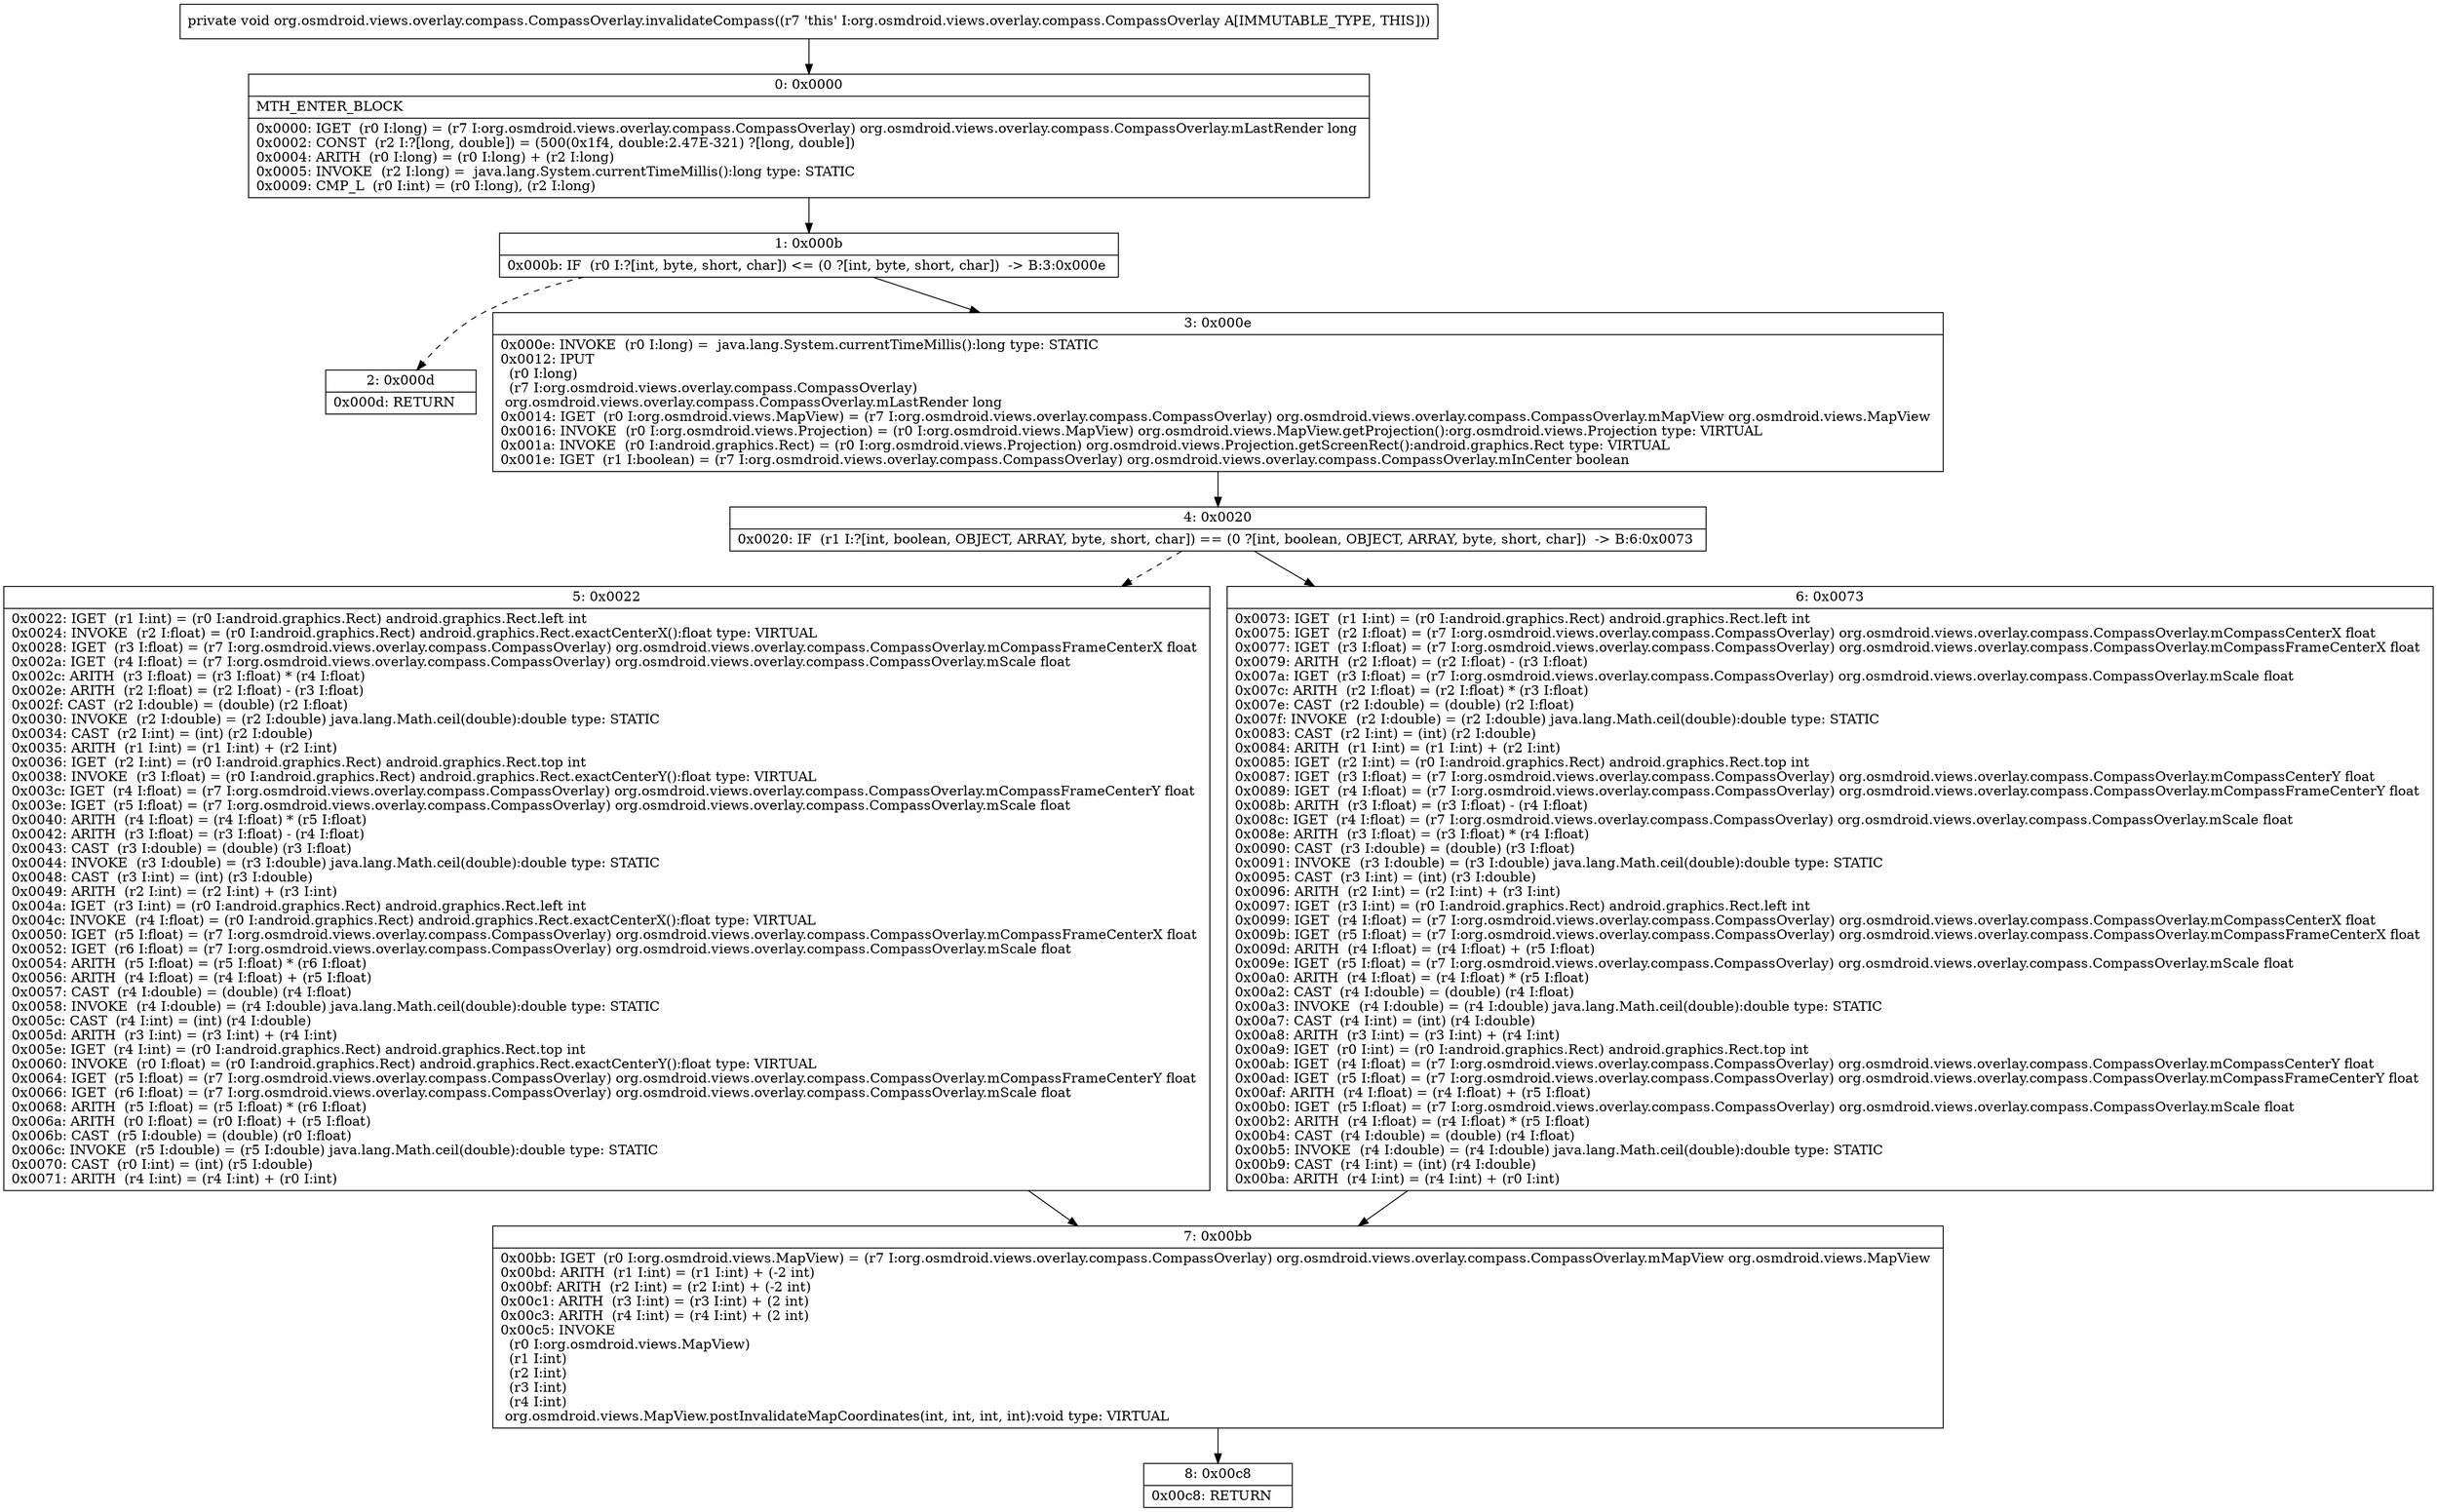 digraph "CFG fororg.osmdroid.views.overlay.compass.CompassOverlay.invalidateCompass()V" {
Node_0 [shape=record,label="{0\:\ 0x0000|MTH_ENTER_BLOCK\l|0x0000: IGET  (r0 I:long) = (r7 I:org.osmdroid.views.overlay.compass.CompassOverlay) org.osmdroid.views.overlay.compass.CompassOverlay.mLastRender long \l0x0002: CONST  (r2 I:?[long, double]) = (500(0x1f4, double:2.47E\-321) ?[long, double]) \l0x0004: ARITH  (r0 I:long) = (r0 I:long) + (r2 I:long) \l0x0005: INVOKE  (r2 I:long) =  java.lang.System.currentTimeMillis():long type: STATIC \l0x0009: CMP_L  (r0 I:int) = (r0 I:long), (r2 I:long) \l}"];
Node_1 [shape=record,label="{1\:\ 0x000b|0x000b: IF  (r0 I:?[int, byte, short, char]) \<= (0 ?[int, byte, short, char])  \-\> B:3:0x000e \l}"];
Node_2 [shape=record,label="{2\:\ 0x000d|0x000d: RETURN   \l}"];
Node_3 [shape=record,label="{3\:\ 0x000e|0x000e: INVOKE  (r0 I:long) =  java.lang.System.currentTimeMillis():long type: STATIC \l0x0012: IPUT  \l  (r0 I:long)\l  (r7 I:org.osmdroid.views.overlay.compass.CompassOverlay)\l org.osmdroid.views.overlay.compass.CompassOverlay.mLastRender long \l0x0014: IGET  (r0 I:org.osmdroid.views.MapView) = (r7 I:org.osmdroid.views.overlay.compass.CompassOverlay) org.osmdroid.views.overlay.compass.CompassOverlay.mMapView org.osmdroid.views.MapView \l0x0016: INVOKE  (r0 I:org.osmdroid.views.Projection) = (r0 I:org.osmdroid.views.MapView) org.osmdroid.views.MapView.getProjection():org.osmdroid.views.Projection type: VIRTUAL \l0x001a: INVOKE  (r0 I:android.graphics.Rect) = (r0 I:org.osmdroid.views.Projection) org.osmdroid.views.Projection.getScreenRect():android.graphics.Rect type: VIRTUAL \l0x001e: IGET  (r1 I:boolean) = (r7 I:org.osmdroid.views.overlay.compass.CompassOverlay) org.osmdroid.views.overlay.compass.CompassOverlay.mInCenter boolean \l}"];
Node_4 [shape=record,label="{4\:\ 0x0020|0x0020: IF  (r1 I:?[int, boolean, OBJECT, ARRAY, byte, short, char]) == (0 ?[int, boolean, OBJECT, ARRAY, byte, short, char])  \-\> B:6:0x0073 \l}"];
Node_5 [shape=record,label="{5\:\ 0x0022|0x0022: IGET  (r1 I:int) = (r0 I:android.graphics.Rect) android.graphics.Rect.left int \l0x0024: INVOKE  (r2 I:float) = (r0 I:android.graphics.Rect) android.graphics.Rect.exactCenterX():float type: VIRTUAL \l0x0028: IGET  (r3 I:float) = (r7 I:org.osmdroid.views.overlay.compass.CompassOverlay) org.osmdroid.views.overlay.compass.CompassOverlay.mCompassFrameCenterX float \l0x002a: IGET  (r4 I:float) = (r7 I:org.osmdroid.views.overlay.compass.CompassOverlay) org.osmdroid.views.overlay.compass.CompassOverlay.mScale float \l0x002c: ARITH  (r3 I:float) = (r3 I:float) * (r4 I:float) \l0x002e: ARITH  (r2 I:float) = (r2 I:float) \- (r3 I:float) \l0x002f: CAST  (r2 I:double) = (double) (r2 I:float) \l0x0030: INVOKE  (r2 I:double) = (r2 I:double) java.lang.Math.ceil(double):double type: STATIC \l0x0034: CAST  (r2 I:int) = (int) (r2 I:double) \l0x0035: ARITH  (r1 I:int) = (r1 I:int) + (r2 I:int) \l0x0036: IGET  (r2 I:int) = (r0 I:android.graphics.Rect) android.graphics.Rect.top int \l0x0038: INVOKE  (r3 I:float) = (r0 I:android.graphics.Rect) android.graphics.Rect.exactCenterY():float type: VIRTUAL \l0x003c: IGET  (r4 I:float) = (r7 I:org.osmdroid.views.overlay.compass.CompassOverlay) org.osmdroid.views.overlay.compass.CompassOverlay.mCompassFrameCenterY float \l0x003e: IGET  (r5 I:float) = (r7 I:org.osmdroid.views.overlay.compass.CompassOverlay) org.osmdroid.views.overlay.compass.CompassOverlay.mScale float \l0x0040: ARITH  (r4 I:float) = (r4 I:float) * (r5 I:float) \l0x0042: ARITH  (r3 I:float) = (r3 I:float) \- (r4 I:float) \l0x0043: CAST  (r3 I:double) = (double) (r3 I:float) \l0x0044: INVOKE  (r3 I:double) = (r3 I:double) java.lang.Math.ceil(double):double type: STATIC \l0x0048: CAST  (r3 I:int) = (int) (r3 I:double) \l0x0049: ARITH  (r2 I:int) = (r2 I:int) + (r3 I:int) \l0x004a: IGET  (r3 I:int) = (r0 I:android.graphics.Rect) android.graphics.Rect.left int \l0x004c: INVOKE  (r4 I:float) = (r0 I:android.graphics.Rect) android.graphics.Rect.exactCenterX():float type: VIRTUAL \l0x0050: IGET  (r5 I:float) = (r7 I:org.osmdroid.views.overlay.compass.CompassOverlay) org.osmdroid.views.overlay.compass.CompassOverlay.mCompassFrameCenterX float \l0x0052: IGET  (r6 I:float) = (r7 I:org.osmdroid.views.overlay.compass.CompassOverlay) org.osmdroid.views.overlay.compass.CompassOverlay.mScale float \l0x0054: ARITH  (r5 I:float) = (r5 I:float) * (r6 I:float) \l0x0056: ARITH  (r4 I:float) = (r4 I:float) + (r5 I:float) \l0x0057: CAST  (r4 I:double) = (double) (r4 I:float) \l0x0058: INVOKE  (r4 I:double) = (r4 I:double) java.lang.Math.ceil(double):double type: STATIC \l0x005c: CAST  (r4 I:int) = (int) (r4 I:double) \l0x005d: ARITH  (r3 I:int) = (r3 I:int) + (r4 I:int) \l0x005e: IGET  (r4 I:int) = (r0 I:android.graphics.Rect) android.graphics.Rect.top int \l0x0060: INVOKE  (r0 I:float) = (r0 I:android.graphics.Rect) android.graphics.Rect.exactCenterY():float type: VIRTUAL \l0x0064: IGET  (r5 I:float) = (r7 I:org.osmdroid.views.overlay.compass.CompassOverlay) org.osmdroid.views.overlay.compass.CompassOverlay.mCompassFrameCenterY float \l0x0066: IGET  (r6 I:float) = (r7 I:org.osmdroid.views.overlay.compass.CompassOverlay) org.osmdroid.views.overlay.compass.CompassOverlay.mScale float \l0x0068: ARITH  (r5 I:float) = (r5 I:float) * (r6 I:float) \l0x006a: ARITH  (r0 I:float) = (r0 I:float) + (r5 I:float) \l0x006b: CAST  (r5 I:double) = (double) (r0 I:float) \l0x006c: INVOKE  (r5 I:double) = (r5 I:double) java.lang.Math.ceil(double):double type: STATIC \l0x0070: CAST  (r0 I:int) = (int) (r5 I:double) \l0x0071: ARITH  (r4 I:int) = (r4 I:int) + (r0 I:int) \l}"];
Node_6 [shape=record,label="{6\:\ 0x0073|0x0073: IGET  (r1 I:int) = (r0 I:android.graphics.Rect) android.graphics.Rect.left int \l0x0075: IGET  (r2 I:float) = (r7 I:org.osmdroid.views.overlay.compass.CompassOverlay) org.osmdroid.views.overlay.compass.CompassOverlay.mCompassCenterX float \l0x0077: IGET  (r3 I:float) = (r7 I:org.osmdroid.views.overlay.compass.CompassOverlay) org.osmdroid.views.overlay.compass.CompassOverlay.mCompassFrameCenterX float \l0x0079: ARITH  (r2 I:float) = (r2 I:float) \- (r3 I:float) \l0x007a: IGET  (r3 I:float) = (r7 I:org.osmdroid.views.overlay.compass.CompassOverlay) org.osmdroid.views.overlay.compass.CompassOverlay.mScale float \l0x007c: ARITH  (r2 I:float) = (r2 I:float) * (r3 I:float) \l0x007e: CAST  (r2 I:double) = (double) (r2 I:float) \l0x007f: INVOKE  (r2 I:double) = (r2 I:double) java.lang.Math.ceil(double):double type: STATIC \l0x0083: CAST  (r2 I:int) = (int) (r2 I:double) \l0x0084: ARITH  (r1 I:int) = (r1 I:int) + (r2 I:int) \l0x0085: IGET  (r2 I:int) = (r0 I:android.graphics.Rect) android.graphics.Rect.top int \l0x0087: IGET  (r3 I:float) = (r7 I:org.osmdroid.views.overlay.compass.CompassOverlay) org.osmdroid.views.overlay.compass.CompassOverlay.mCompassCenterY float \l0x0089: IGET  (r4 I:float) = (r7 I:org.osmdroid.views.overlay.compass.CompassOverlay) org.osmdroid.views.overlay.compass.CompassOverlay.mCompassFrameCenterY float \l0x008b: ARITH  (r3 I:float) = (r3 I:float) \- (r4 I:float) \l0x008c: IGET  (r4 I:float) = (r7 I:org.osmdroid.views.overlay.compass.CompassOverlay) org.osmdroid.views.overlay.compass.CompassOverlay.mScale float \l0x008e: ARITH  (r3 I:float) = (r3 I:float) * (r4 I:float) \l0x0090: CAST  (r3 I:double) = (double) (r3 I:float) \l0x0091: INVOKE  (r3 I:double) = (r3 I:double) java.lang.Math.ceil(double):double type: STATIC \l0x0095: CAST  (r3 I:int) = (int) (r3 I:double) \l0x0096: ARITH  (r2 I:int) = (r2 I:int) + (r3 I:int) \l0x0097: IGET  (r3 I:int) = (r0 I:android.graphics.Rect) android.graphics.Rect.left int \l0x0099: IGET  (r4 I:float) = (r7 I:org.osmdroid.views.overlay.compass.CompassOverlay) org.osmdroid.views.overlay.compass.CompassOverlay.mCompassCenterX float \l0x009b: IGET  (r5 I:float) = (r7 I:org.osmdroid.views.overlay.compass.CompassOverlay) org.osmdroid.views.overlay.compass.CompassOverlay.mCompassFrameCenterX float \l0x009d: ARITH  (r4 I:float) = (r4 I:float) + (r5 I:float) \l0x009e: IGET  (r5 I:float) = (r7 I:org.osmdroid.views.overlay.compass.CompassOverlay) org.osmdroid.views.overlay.compass.CompassOverlay.mScale float \l0x00a0: ARITH  (r4 I:float) = (r4 I:float) * (r5 I:float) \l0x00a2: CAST  (r4 I:double) = (double) (r4 I:float) \l0x00a3: INVOKE  (r4 I:double) = (r4 I:double) java.lang.Math.ceil(double):double type: STATIC \l0x00a7: CAST  (r4 I:int) = (int) (r4 I:double) \l0x00a8: ARITH  (r3 I:int) = (r3 I:int) + (r4 I:int) \l0x00a9: IGET  (r0 I:int) = (r0 I:android.graphics.Rect) android.graphics.Rect.top int \l0x00ab: IGET  (r4 I:float) = (r7 I:org.osmdroid.views.overlay.compass.CompassOverlay) org.osmdroid.views.overlay.compass.CompassOverlay.mCompassCenterY float \l0x00ad: IGET  (r5 I:float) = (r7 I:org.osmdroid.views.overlay.compass.CompassOverlay) org.osmdroid.views.overlay.compass.CompassOverlay.mCompassFrameCenterY float \l0x00af: ARITH  (r4 I:float) = (r4 I:float) + (r5 I:float) \l0x00b0: IGET  (r5 I:float) = (r7 I:org.osmdroid.views.overlay.compass.CompassOverlay) org.osmdroid.views.overlay.compass.CompassOverlay.mScale float \l0x00b2: ARITH  (r4 I:float) = (r4 I:float) * (r5 I:float) \l0x00b4: CAST  (r4 I:double) = (double) (r4 I:float) \l0x00b5: INVOKE  (r4 I:double) = (r4 I:double) java.lang.Math.ceil(double):double type: STATIC \l0x00b9: CAST  (r4 I:int) = (int) (r4 I:double) \l0x00ba: ARITH  (r4 I:int) = (r4 I:int) + (r0 I:int) \l}"];
Node_7 [shape=record,label="{7\:\ 0x00bb|0x00bb: IGET  (r0 I:org.osmdroid.views.MapView) = (r7 I:org.osmdroid.views.overlay.compass.CompassOverlay) org.osmdroid.views.overlay.compass.CompassOverlay.mMapView org.osmdroid.views.MapView \l0x00bd: ARITH  (r1 I:int) = (r1 I:int) + (\-2 int) \l0x00bf: ARITH  (r2 I:int) = (r2 I:int) + (\-2 int) \l0x00c1: ARITH  (r3 I:int) = (r3 I:int) + (2 int) \l0x00c3: ARITH  (r4 I:int) = (r4 I:int) + (2 int) \l0x00c5: INVOKE  \l  (r0 I:org.osmdroid.views.MapView)\l  (r1 I:int)\l  (r2 I:int)\l  (r3 I:int)\l  (r4 I:int)\l org.osmdroid.views.MapView.postInvalidateMapCoordinates(int, int, int, int):void type: VIRTUAL \l}"];
Node_8 [shape=record,label="{8\:\ 0x00c8|0x00c8: RETURN   \l}"];
MethodNode[shape=record,label="{private void org.osmdroid.views.overlay.compass.CompassOverlay.invalidateCompass((r7 'this' I:org.osmdroid.views.overlay.compass.CompassOverlay A[IMMUTABLE_TYPE, THIS])) }"];
MethodNode -> Node_0;
Node_0 -> Node_1;
Node_1 -> Node_2[style=dashed];
Node_1 -> Node_3;
Node_3 -> Node_4;
Node_4 -> Node_5[style=dashed];
Node_4 -> Node_6;
Node_5 -> Node_7;
Node_6 -> Node_7;
Node_7 -> Node_8;
}

